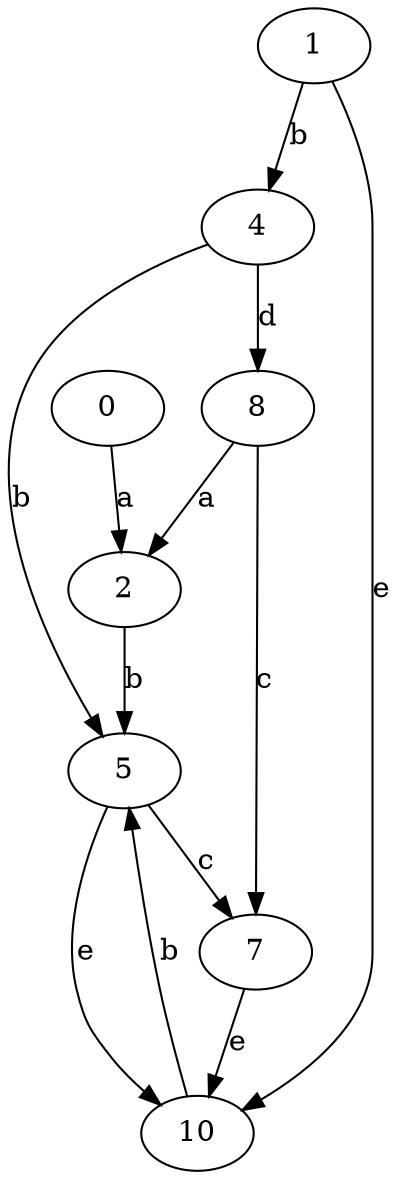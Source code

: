 strict digraph  {
2;
4;
5;
0;
7;
8;
1;
10;
2 -> 5  [label=b];
4 -> 5  [label=b];
4 -> 8  [label=d];
5 -> 7  [label=c];
5 -> 10  [label=e];
0 -> 2  [label=a];
7 -> 10  [label=e];
8 -> 2  [label=a];
8 -> 7  [label=c];
1 -> 4  [label=b];
1 -> 10  [label=e];
10 -> 5  [label=b];
}
